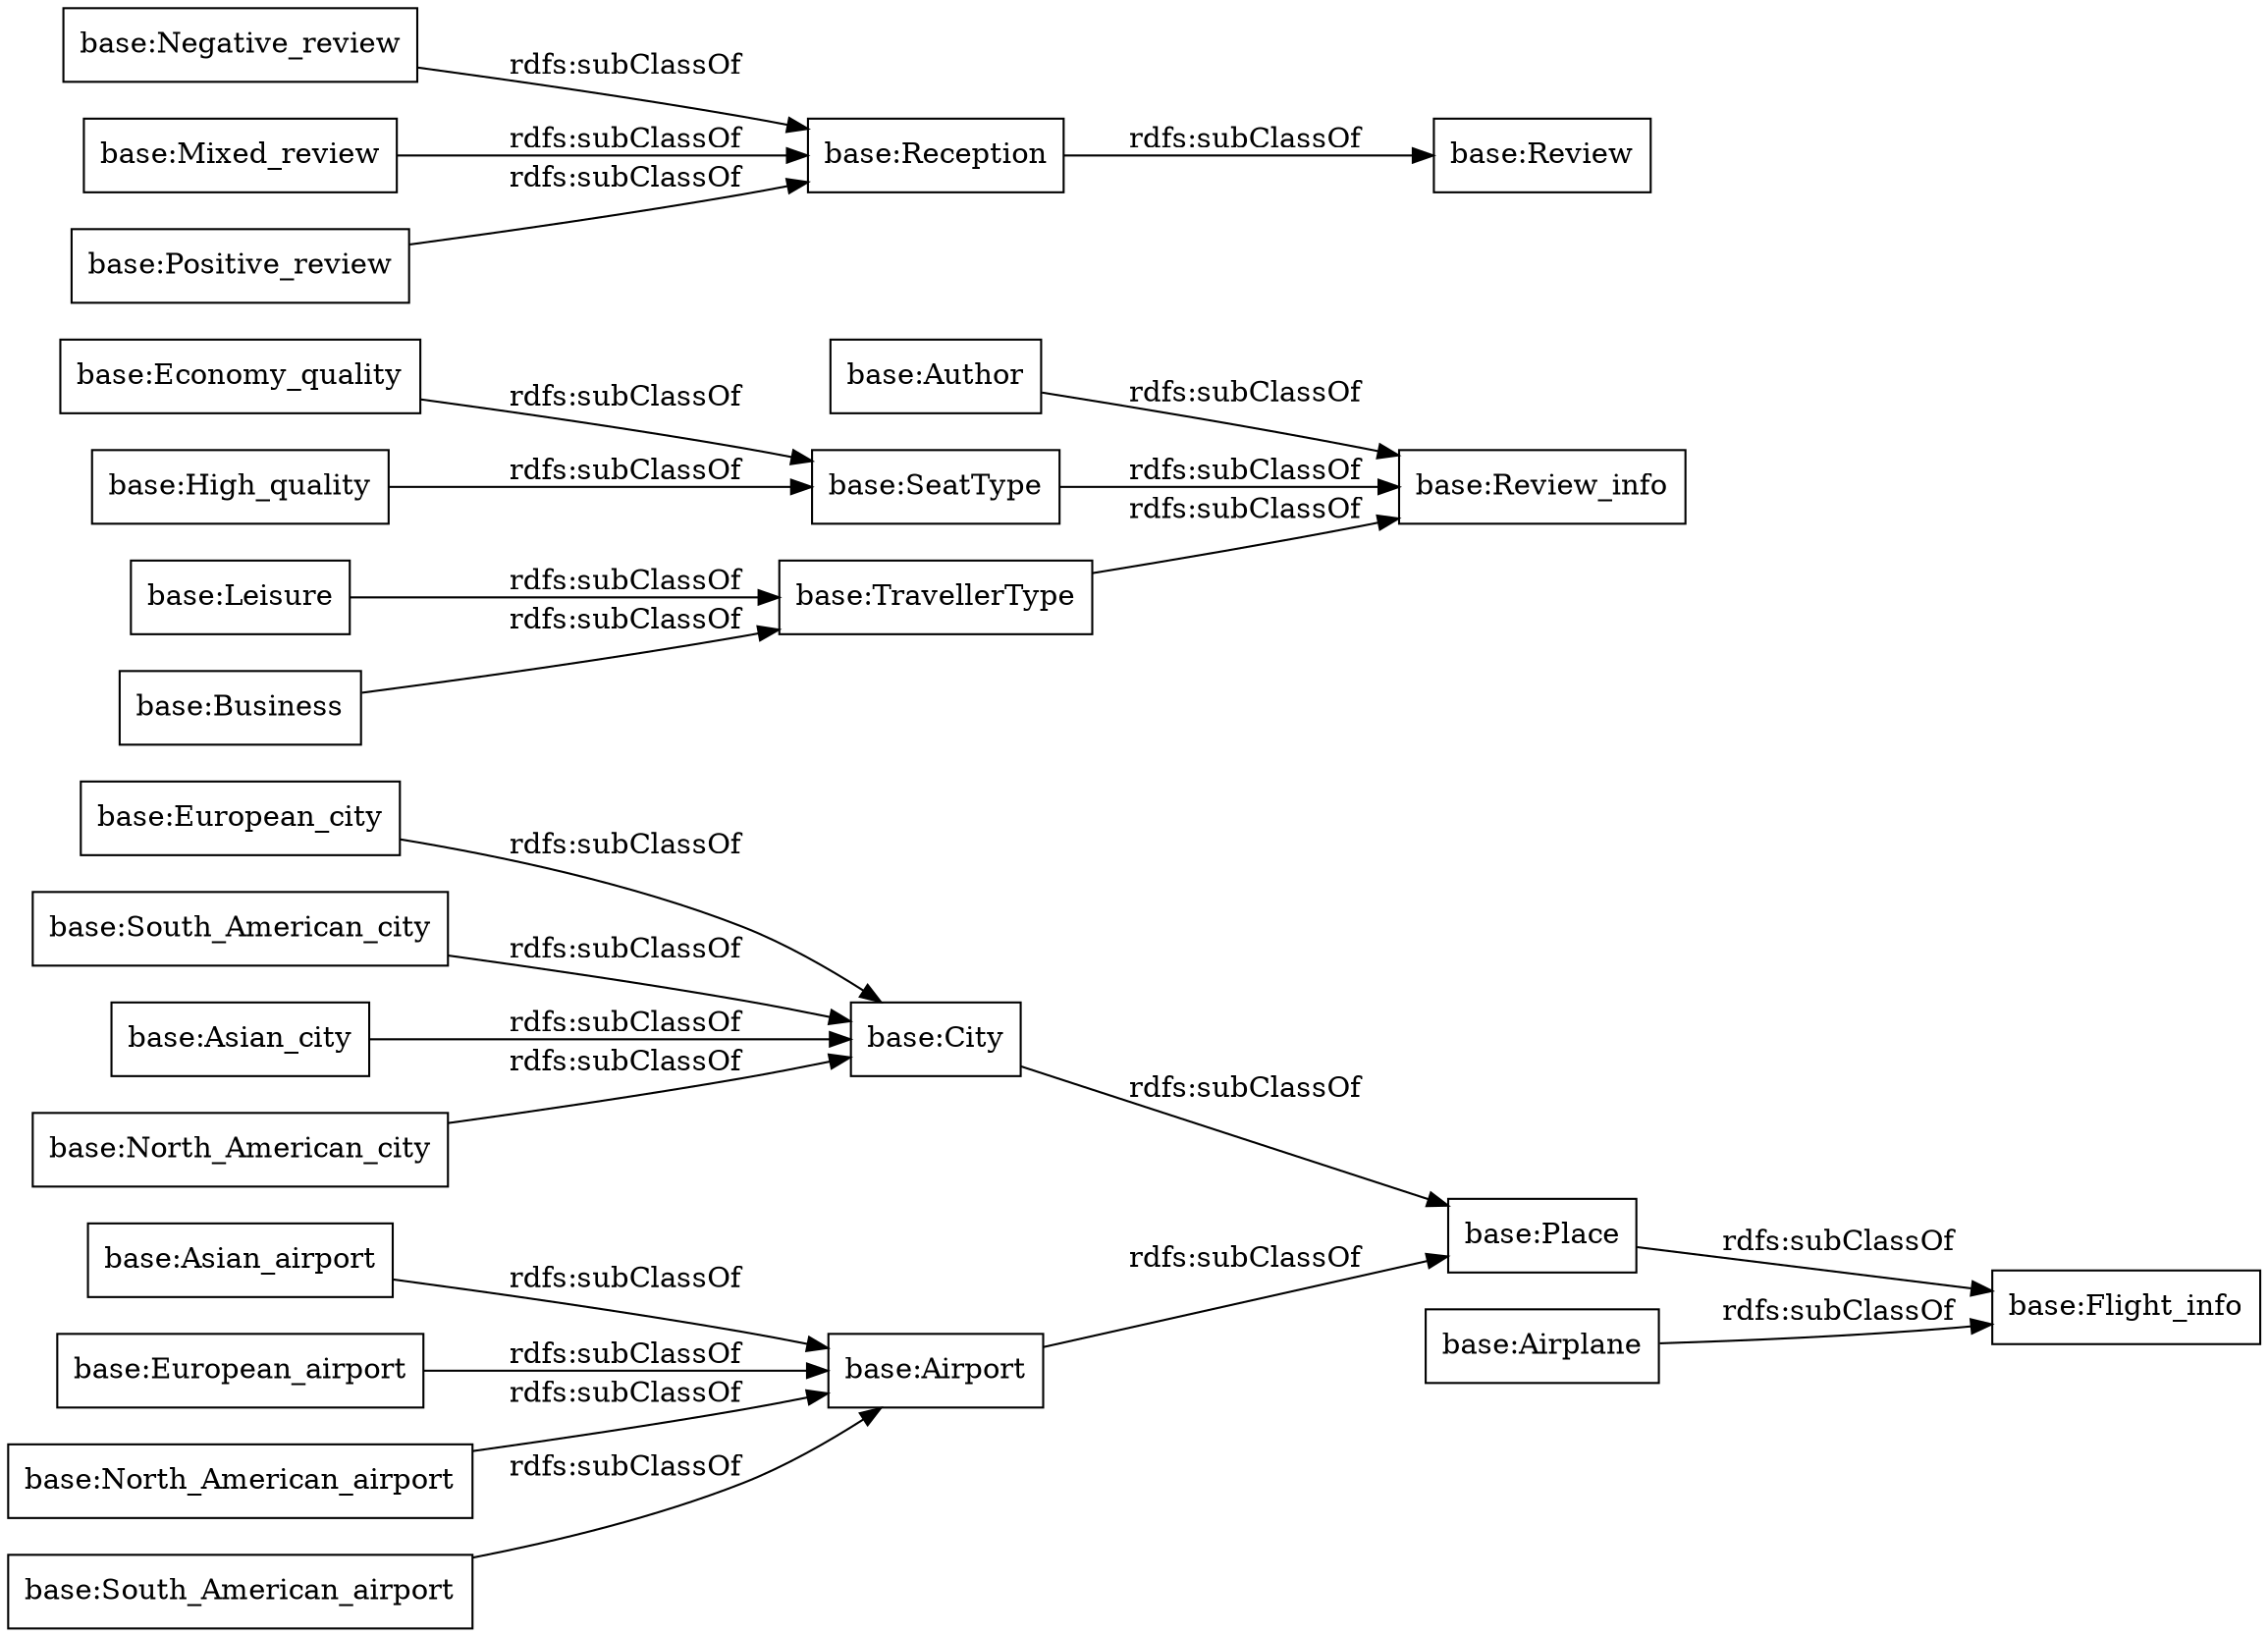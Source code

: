 digraph ar2dtool_diagram { 
rankdir=LR;
size="1000"
node [shape = rectangle, color="black"]; "base:Asian_airport" "base:TravellerType" "base:Place" "base:Negative_review" "base:Author" "base:Economy_quality" "base:Review_info" "base:North_American_airport" "base:SeatType" "base:European_city" "base:South_American_city" "base:South_American_airport" "base:Mixed_review" "base:Leisure" "base:Asian_city" "base:Review" "base:Business" "base:High_quality" "base:Airport" "base:Positive_review" "base:European_airport" "base:Reception" "base:Airplane" "base:North_American_city" "base:Flight_info" "base:City" ; /*classes style*/
	"base:Author" -> "base:Review_info" [ label = "rdfs:subClassOf" ];
	"base:TravellerType" -> "base:Review_info" [ label = "rdfs:subClassOf" ];
	"base:City" -> "base:Place" [ label = "rdfs:subClassOf" ];
	"base:European_airport" -> "base:Airport" [ label = "rdfs:subClassOf" ];
	"base:Business" -> "base:TravellerType" [ label = "rdfs:subClassOf" ];
	"base:Positive_review" -> "base:Reception" [ label = "rdfs:subClassOf" ];
	"base:European_city" -> "base:City" [ label = "rdfs:subClassOf" ];
	"base:Reception" -> "base:Review" [ label = "rdfs:subClassOf" ];
	"base:Economy_quality" -> "base:SeatType" [ label = "rdfs:subClassOf" ];
	"base:High_quality" -> "base:SeatType" [ label = "rdfs:subClassOf" ];
	"base:Airplane" -> "base:Flight_info" [ label = "rdfs:subClassOf" ];
	"base:SeatType" -> "base:Review_info" [ label = "rdfs:subClassOf" ];
	"base:Leisure" -> "base:TravellerType" [ label = "rdfs:subClassOf" ];
	"base:Asian_airport" -> "base:Airport" [ label = "rdfs:subClassOf" ];
	"base:North_American_city" -> "base:City" [ label = "rdfs:subClassOf" ];
	"base:Asian_city" -> "base:City" [ label = "rdfs:subClassOf" ];
	"base:South_American_city" -> "base:City" [ label = "rdfs:subClassOf" ];
	"base:Airport" -> "base:Place" [ label = "rdfs:subClassOf" ];
	"base:South_American_airport" -> "base:Airport" [ label = "rdfs:subClassOf" ];
	"base:Place" -> "base:Flight_info" [ label = "rdfs:subClassOf" ];
	"base:Mixed_review" -> "base:Reception" [ label = "rdfs:subClassOf" ];
	"base:Negative_review" -> "base:Reception" [ label = "rdfs:subClassOf" ];
	"base:North_American_airport" -> "base:Airport" [ label = "rdfs:subClassOf" ];

}
